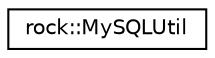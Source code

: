 digraph "类继承关系图"
{
 // LATEX_PDF_SIZE
  edge [fontname="Helvetica",fontsize="10",labelfontname="Helvetica",labelfontsize="10"];
  node [fontname="Helvetica",fontsize="10",shape=record];
  rankdir="LR";
  Node0 [label="rock::MySQLUtil",height=0.2,width=0.4,color="black", fillcolor="white", style="filled",URL="$classrock_1_1MySQLUtil.html",tooltip=" "];
}
